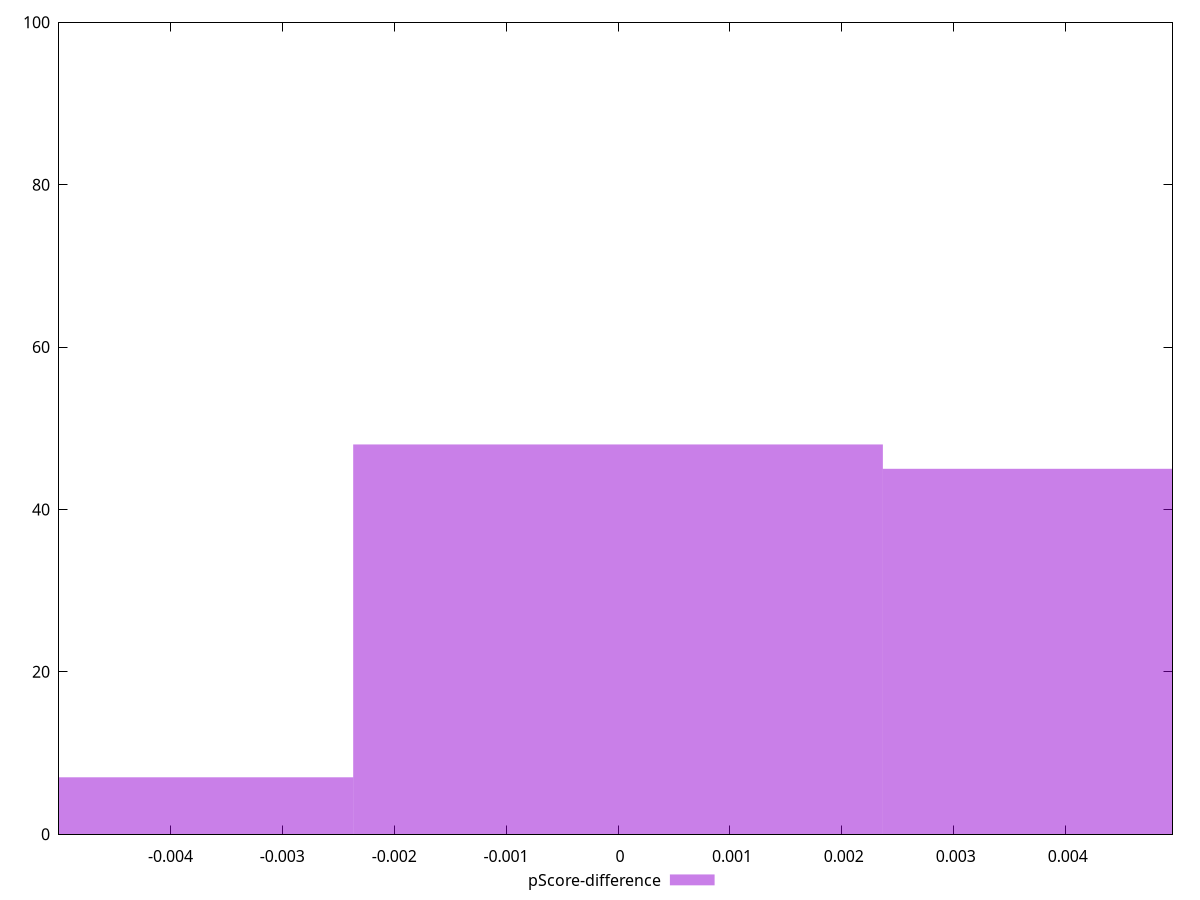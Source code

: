 reset

$pScoreDifference <<EOF
0 48
0.004733223871293696 45
-0.004733223871293696 7
EOF

set key outside below
set boxwidth 0.004733223871293696
set xrange [-0.004995550191938425:0.004954874492156036]
set yrange [0:100]
set trange [0:100]
set style fill transparent solid 0.5 noborder
set terminal svg size 640, 490 enhanced background rgb 'white'
set output "report/report_00029_2021-02-24T13-36-40.390Z/first-contentful-paint/samples/astro/pScore-difference/histogram.svg"

plot $pScoreDifference title "pScore-difference" with boxes

reset
